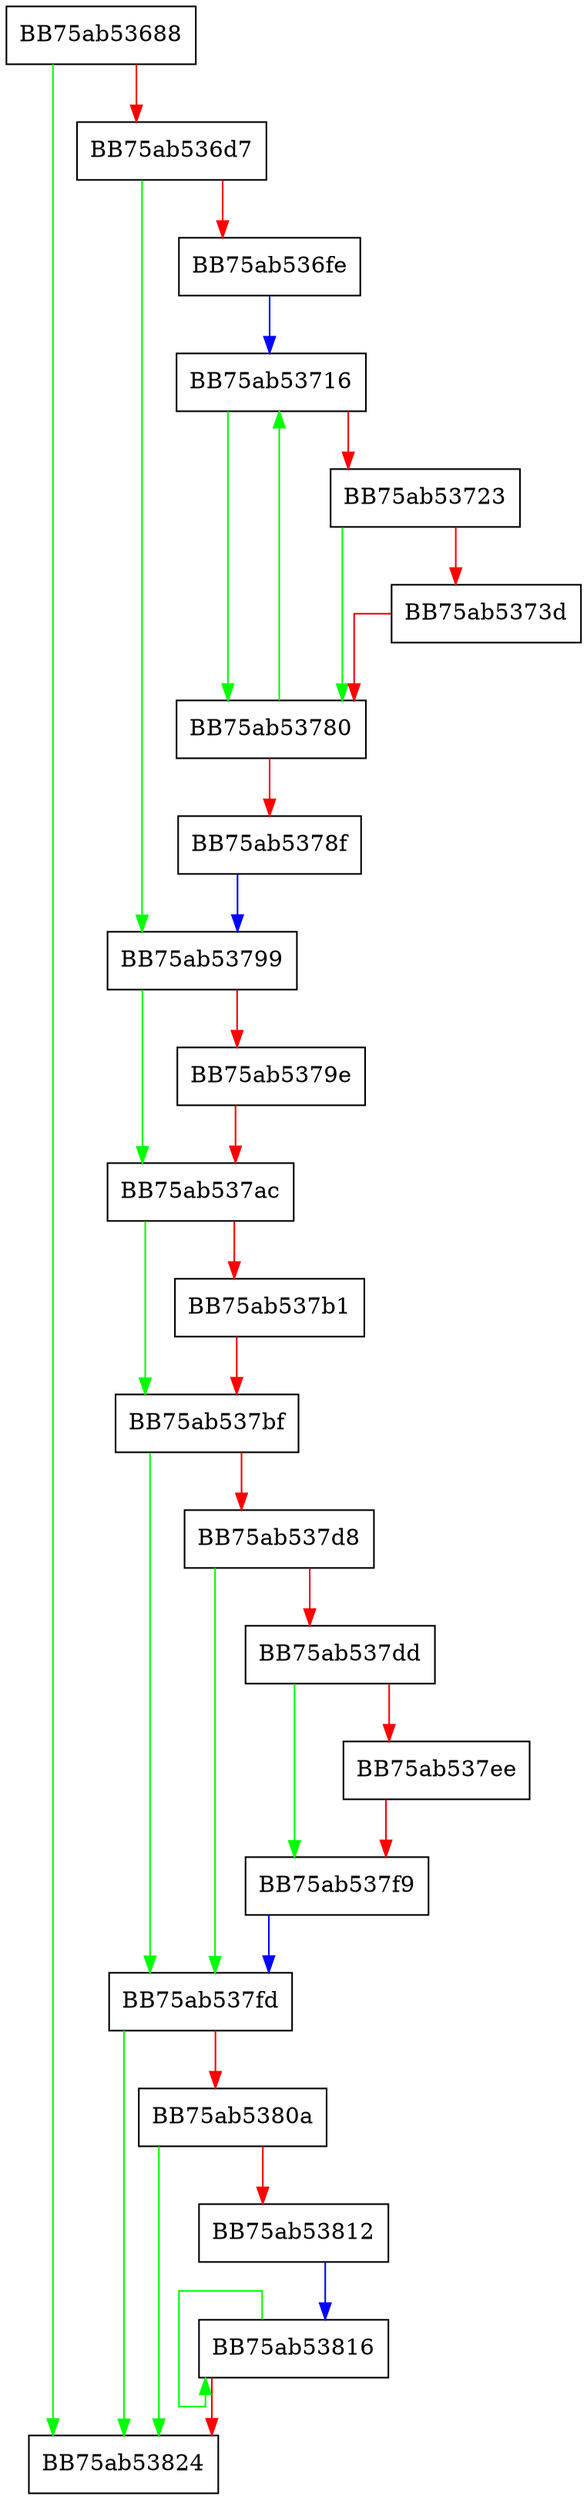 digraph removeUnindexableInClauseTerms {
  node [shape="box"];
  graph [splines=ortho];
  BB75ab53688 -> BB75ab53824 [color="green"];
  BB75ab53688 -> BB75ab536d7 [color="red"];
  BB75ab536d7 -> BB75ab53799 [color="green"];
  BB75ab536d7 -> BB75ab536fe [color="red"];
  BB75ab536fe -> BB75ab53716 [color="blue"];
  BB75ab53716 -> BB75ab53780 [color="green"];
  BB75ab53716 -> BB75ab53723 [color="red"];
  BB75ab53723 -> BB75ab53780 [color="green"];
  BB75ab53723 -> BB75ab5373d [color="red"];
  BB75ab5373d -> BB75ab53780 [color="red"];
  BB75ab53780 -> BB75ab53716 [color="green"];
  BB75ab53780 -> BB75ab5378f [color="red"];
  BB75ab5378f -> BB75ab53799 [color="blue"];
  BB75ab53799 -> BB75ab537ac [color="green"];
  BB75ab53799 -> BB75ab5379e [color="red"];
  BB75ab5379e -> BB75ab537ac [color="red"];
  BB75ab537ac -> BB75ab537bf [color="green"];
  BB75ab537ac -> BB75ab537b1 [color="red"];
  BB75ab537b1 -> BB75ab537bf [color="red"];
  BB75ab537bf -> BB75ab537fd [color="green"];
  BB75ab537bf -> BB75ab537d8 [color="red"];
  BB75ab537d8 -> BB75ab537fd [color="green"];
  BB75ab537d8 -> BB75ab537dd [color="red"];
  BB75ab537dd -> BB75ab537f9 [color="green"];
  BB75ab537dd -> BB75ab537ee [color="red"];
  BB75ab537ee -> BB75ab537f9 [color="red"];
  BB75ab537f9 -> BB75ab537fd [color="blue"];
  BB75ab537fd -> BB75ab53824 [color="green"];
  BB75ab537fd -> BB75ab5380a [color="red"];
  BB75ab5380a -> BB75ab53824 [color="green"];
  BB75ab5380a -> BB75ab53812 [color="red"];
  BB75ab53812 -> BB75ab53816 [color="blue"];
  BB75ab53816 -> BB75ab53816 [color="green"];
  BB75ab53816 -> BB75ab53824 [color="red"];
}